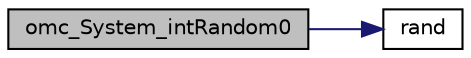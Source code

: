 digraph "omc_System_intRandom0"
{
  edge [fontname="Helvetica",fontsize="10",labelfontname="Helvetica",labelfontsize="10"];
  node [fontname="Helvetica",fontsize="10",shape=record];
  rankdir="LR";
  Node12708 [label="omc_System_intRandom0",height=0.2,width=0.4,color="black", fillcolor="grey75", style="filled", fontcolor="black"];
  Node12708 -> Node12709 [color="midnightblue",fontsize="10",style="solid",fontname="Helvetica"];
  Node12709 [label="rand",height=0.2,width=0.4,color="black", fillcolor="white", style="filled",URL="$de/d3e/examplelasso_8m.html#a8c017ea44a7e8f824bf2149b1b209334"];
}
